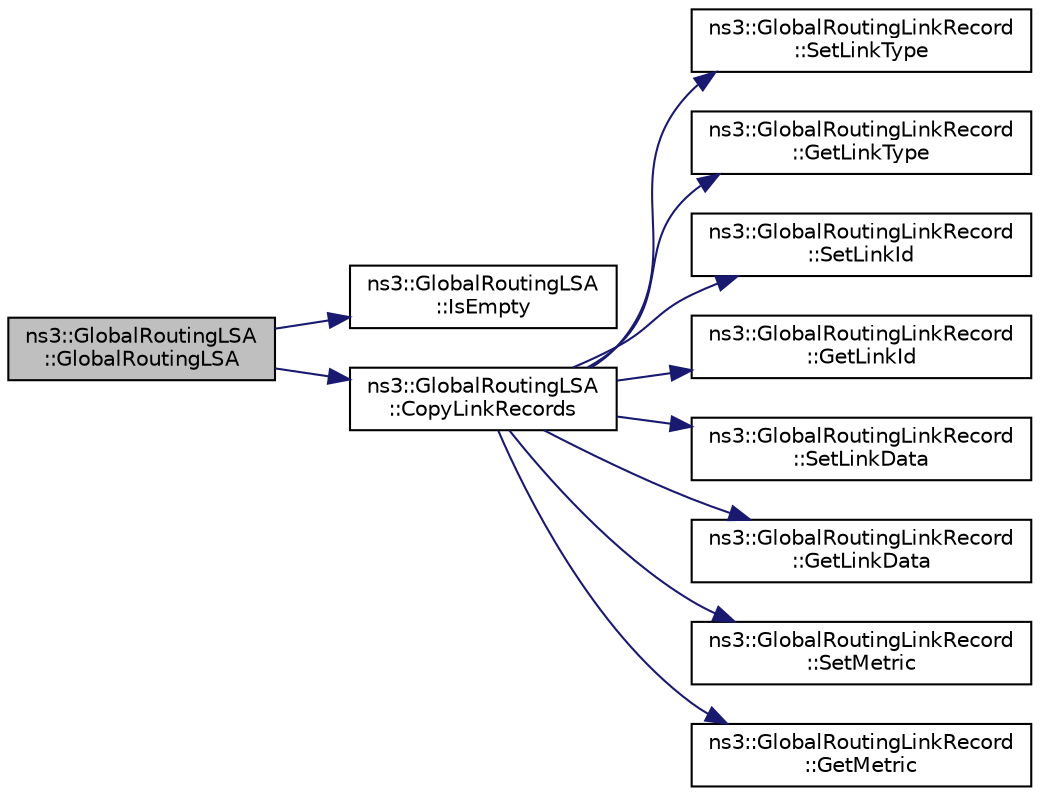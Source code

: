 digraph "ns3::GlobalRoutingLSA::GlobalRoutingLSA"
{
  edge [fontname="Helvetica",fontsize="10",labelfontname="Helvetica",labelfontsize="10"];
  node [fontname="Helvetica",fontsize="10",shape=record];
  rankdir="LR";
  Node1 [label="ns3::GlobalRoutingLSA\l::GlobalRoutingLSA",height=0.2,width=0.4,color="black", fillcolor="grey75", style="filled", fontcolor="black"];
  Node1 -> Node2 [color="midnightblue",fontsize="10",style="solid"];
  Node2 [label="ns3::GlobalRoutingLSA\l::IsEmpty",height=0.2,width=0.4,color="black", fillcolor="white", style="filled",URL="$dc/dd1/classns3_1_1GlobalRoutingLSA.html#af34e16b937c81ac26bf6b41ce0ff2509",tooltip="Check to see if the list of Global Routing Link Records present in the Global Routing Link State Adve..."];
  Node1 -> Node3 [color="midnightblue",fontsize="10",style="solid"];
  Node3 [label="ns3::GlobalRoutingLSA\l::CopyLinkRecords",height=0.2,width=0.4,color="black", fillcolor="white", style="filled",URL="$dc/dd1/classns3_1_1GlobalRoutingLSA.html#ad8775b6edb27265dd462db55cf147c51",tooltip="Copy any Global Routing Link Records in a given Global Routing Link State Advertisement to the curren..."];
  Node3 -> Node4 [color="midnightblue",fontsize="10",style="solid"];
  Node4 [label="ns3::GlobalRoutingLinkRecord\l::SetLinkType",height=0.2,width=0.4,color="black", fillcolor="white", style="filled",URL="$da/d4e/classns3_1_1GlobalRoutingLinkRecord.html#af848628baf0e27699d057d06114a01f6",tooltip="Set the Link Type field of the Global Routing Link Record. "];
  Node3 -> Node5 [color="midnightblue",fontsize="10",style="solid"];
  Node5 [label="ns3::GlobalRoutingLinkRecord\l::GetLinkType",height=0.2,width=0.4,color="black", fillcolor="white", style="filled",URL="$da/d4e/classns3_1_1GlobalRoutingLinkRecord.html#a0549e23a7f4ba7e3bfe7e132743f62cd",tooltip="Get the Link Type field of the Global Routing Link Record. "];
  Node3 -> Node6 [color="midnightblue",fontsize="10",style="solid"];
  Node6 [label="ns3::GlobalRoutingLinkRecord\l::SetLinkId",height=0.2,width=0.4,color="black", fillcolor="white", style="filled",URL="$da/d4e/classns3_1_1GlobalRoutingLinkRecord.html#a479e71adaa550c4d9d2e100edb642651",tooltip="Set the Link ID field of the Global Routing Link Record. "];
  Node3 -> Node7 [color="midnightblue",fontsize="10",style="solid"];
  Node7 [label="ns3::GlobalRoutingLinkRecord\l::GetLinkId",height=0.2,width=0.4,color="black", fillcolor="white", style="filled",URL="$da/d4e/classns3_1_1GlobalRoutingLinkRecord.html#a6c48de12faa9110220e2e62bdd54dc05"];
  Node3 -> Node8 [color="midnightblue",fontsize="10",style="solid"];
  Node8 [label="ns3::GlobalRoutingLinkRecord\l::SetLinkData",height=0.2,width=0.4,color="black", fillcolor="white", style="filled",URL="$da/d4e/classns3_1_1GlobalRoutingLinkRecord.html#a8d5328f737fc9b8a744a5cd2d0cc6434",tooltip="Set the Link Data field of the Global Routing Link Record. "];
  Node3 -> Node9 [color="midnightblue",fontsize="10",style="solid"];
  Node9 [label="ns3::GlobalRoutingLinkRecord\l::GetLinkData",height=0.2,width=0.4,color="black", fillcolor="white", style="filled",URL="$da/d4e/classns3_1_1GlobalRoutingLinkRecord.html#ab2ce7fa923c2829db0a5e0f184b04dbd",tooltip="Get the Link Data field of the Global Routing Link Record. "];
  Node3 -> Node10 [color="midnightblue",fontsize="10",style="solid"];
  Node10 [label="ns3::GlobalRoutingLinkRecord\l::SetMetric",height=0.2,width=0.4,color="black", fillcolor="white", style="filled",URL="$da/d4e/classns3_1_1GlobalRoutingLinkRecord.html#a336b65b7fee309ef50ccfd962d4c04e8",tooltip="Set the Metric Data field of the Global Routing Link Record. "];
  Node3 -> Node11 [color="midnightblue",fontsize="10",style="solid"];
  Node11 [label="ns3::GlobalRoutingLinkRecord\l::GetMetric",height=0.2,width=0.4,color="black", fillcolor="white", style="filled",URL="$da/d4e/classns3_1_1GlobalRoutingLinkRecord.html#a2090904e1965bb8ea44289f94ffee191",tooltip="Get the Metric Data field of the Global Routing Link Record. "];
}
